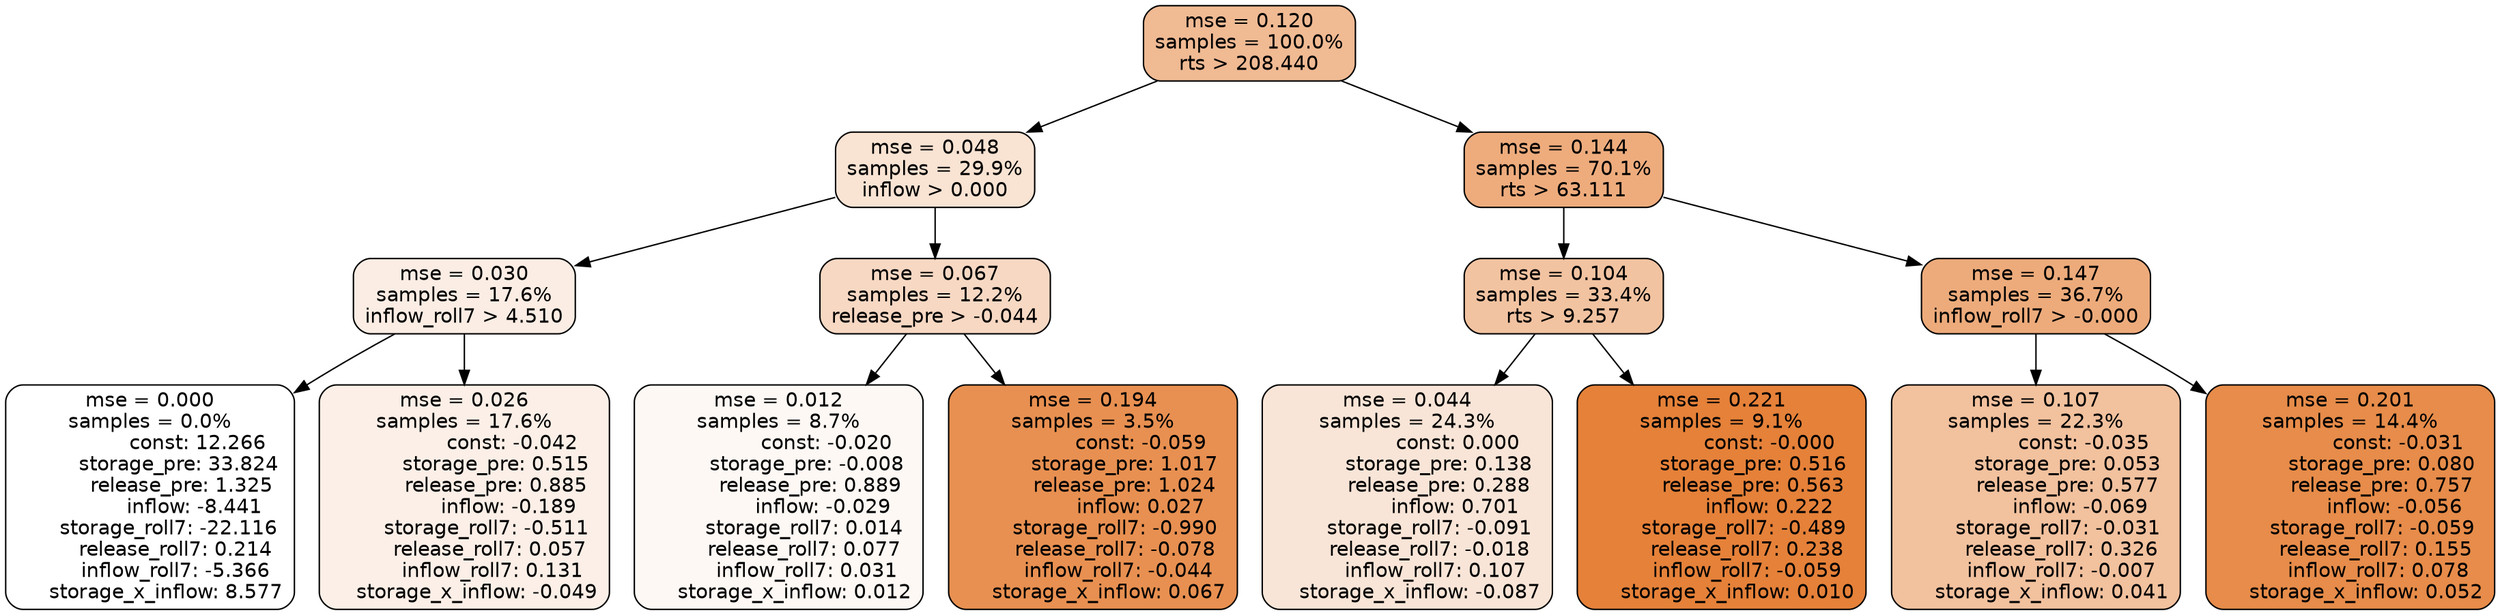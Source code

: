 digraph tree {
node [shape=rectangle, style="filled, rounded", color="black", fontname=helvetica] ;
edge [fontname=helvetica] ;
	"0" [label="mse = 0.120
samples = 100.0%
rts > 208.440", fillcolor="#f0ba93"]
	"8" [label="mse = 0.048
samples = 29.9%
inflow > 0.000", fillcolor="#f9e3d3"]
	"1" [label="mse = 0.144
samples = 70.1%
rts > 63.111", fillcolor="#eeac7d"]
	"9" [label="mse = 0.030
samples = 17.6%
inflow_roll7 > 4.510", fillcolor="#fbede4"]
	"12" [label="mse = 0.067
samples = 12.2%
release_pre > -0.044", fillcolor="#f7d8c3"]
	"2" [label="mse = 0.104
samples = 33.4%
rts > 9.257", fillcolor="#f2c3a1"]
	"5" [label="mse = 0.147
samples = 36.7%
inflow_roll7 > -0.000", fillcolor="#edab7b"]
	"11" [label="mse = 0.000
samples = 0.0%
               const: 12.266
         storage_pre: 33.824
          release_pre: 1.325
              inflow: -8.441
      storage_roll7: -22.116
        release_roll7: 0.214
        inflow_roll7: -5.366
     storage_x_inflow: 8.577", fillcolor="#ffffff"]
	"10" [label="mse = 0.026
samples = 17.6%
               const: -0.042
          storage_pre: 0.515
          release_pre: 0.885
              inflow: -0.189
       storage_roll7: -0.511
        release_roll7: 0.057
         inflow_roll7: 0.131
    storage_x_inflow: -0.049", fillcolor="#fbefe7"]
	"13" [label="mse = 0.012
samples = 8.7%
               const: -0.020
         storage_pre: -0.008
          release_pre: 0.889
              inflow: -0.029
        storage_roll7: 0.014
        release_roll7: 0.077
         inflow_roll7: 0.031
     storage_x_inflow: 0.012", fillcolor="#fdf8f4"]
	"14" [label="mse = 0.194
samples = 3.5%
               const: -0.059
          storage_pre: 1.017
          release_pre: 1.024
               inflow: 0.027
       storage_roll7: -0.990
       release_roll7: -0.078
        inflow_roll7: -0.044
     storage_x_inflow: 0.067", fillcolor="#e89051"]
	"3" [label="mse = 0.044
samples = 24.3%
                const: 0.000
          storage_pre: 0.138
          release_pre: 0.288
               inflow: 0.701
       storage_roll7: -0.091
       release_roll7: -0.018
         inflow_roll7: 0.107
    storage_x_inflow: -0.087", fillcolor="#f9e5d7"]
	"4" [label="mse = 0.221
samples = 9.1%
               const: -0.000
          storage_pre: 0.516
          release_pre: 0.563
               inflow: 0.222
       storage_roll7: -0.489
        release_roll7: 0.238
        inflow_roll7: -0.059
     storage_x_inflow: 0.010", fillcolor="#e58139"]
	"6" [label="mse = 0.107
samples = 22.3%
               const: -0.035
          storage_pre: 0.053
          release_pre: 0.577
              inflow: -0.069
       storage_roll7: -0.031
        release_roll7: 0.326
        inflow_roll7: -0.007
     storage_x_inflow: 0.041", fillcolor="#f2c19e"]
	"7" [label="mse = 0.201
samples = 14.4%
               const: -0.031
          storage_pre: 0.080
          release_pre: 0.757
              inflow: -0.056
       storage_roll7: -0.059
        release_roll7: 0.155
         inflow_roll7: 0.078
     storage_x_inflow: 0.052", fillcolor="#e78c4a"]

	"0" -> "1"
	"0" -> "8"
	"8" -> "9"
	"8" -> "12"
	"1" -> "2"
	"1" -> "5"
	"9" -> "10"
	"9" -> "11"
	"12" -> "13"
	"12" -> "14"
	"2" -> "3"
	"2" -> "4"
	"5" -> "6"
	"5" -> "7"
}